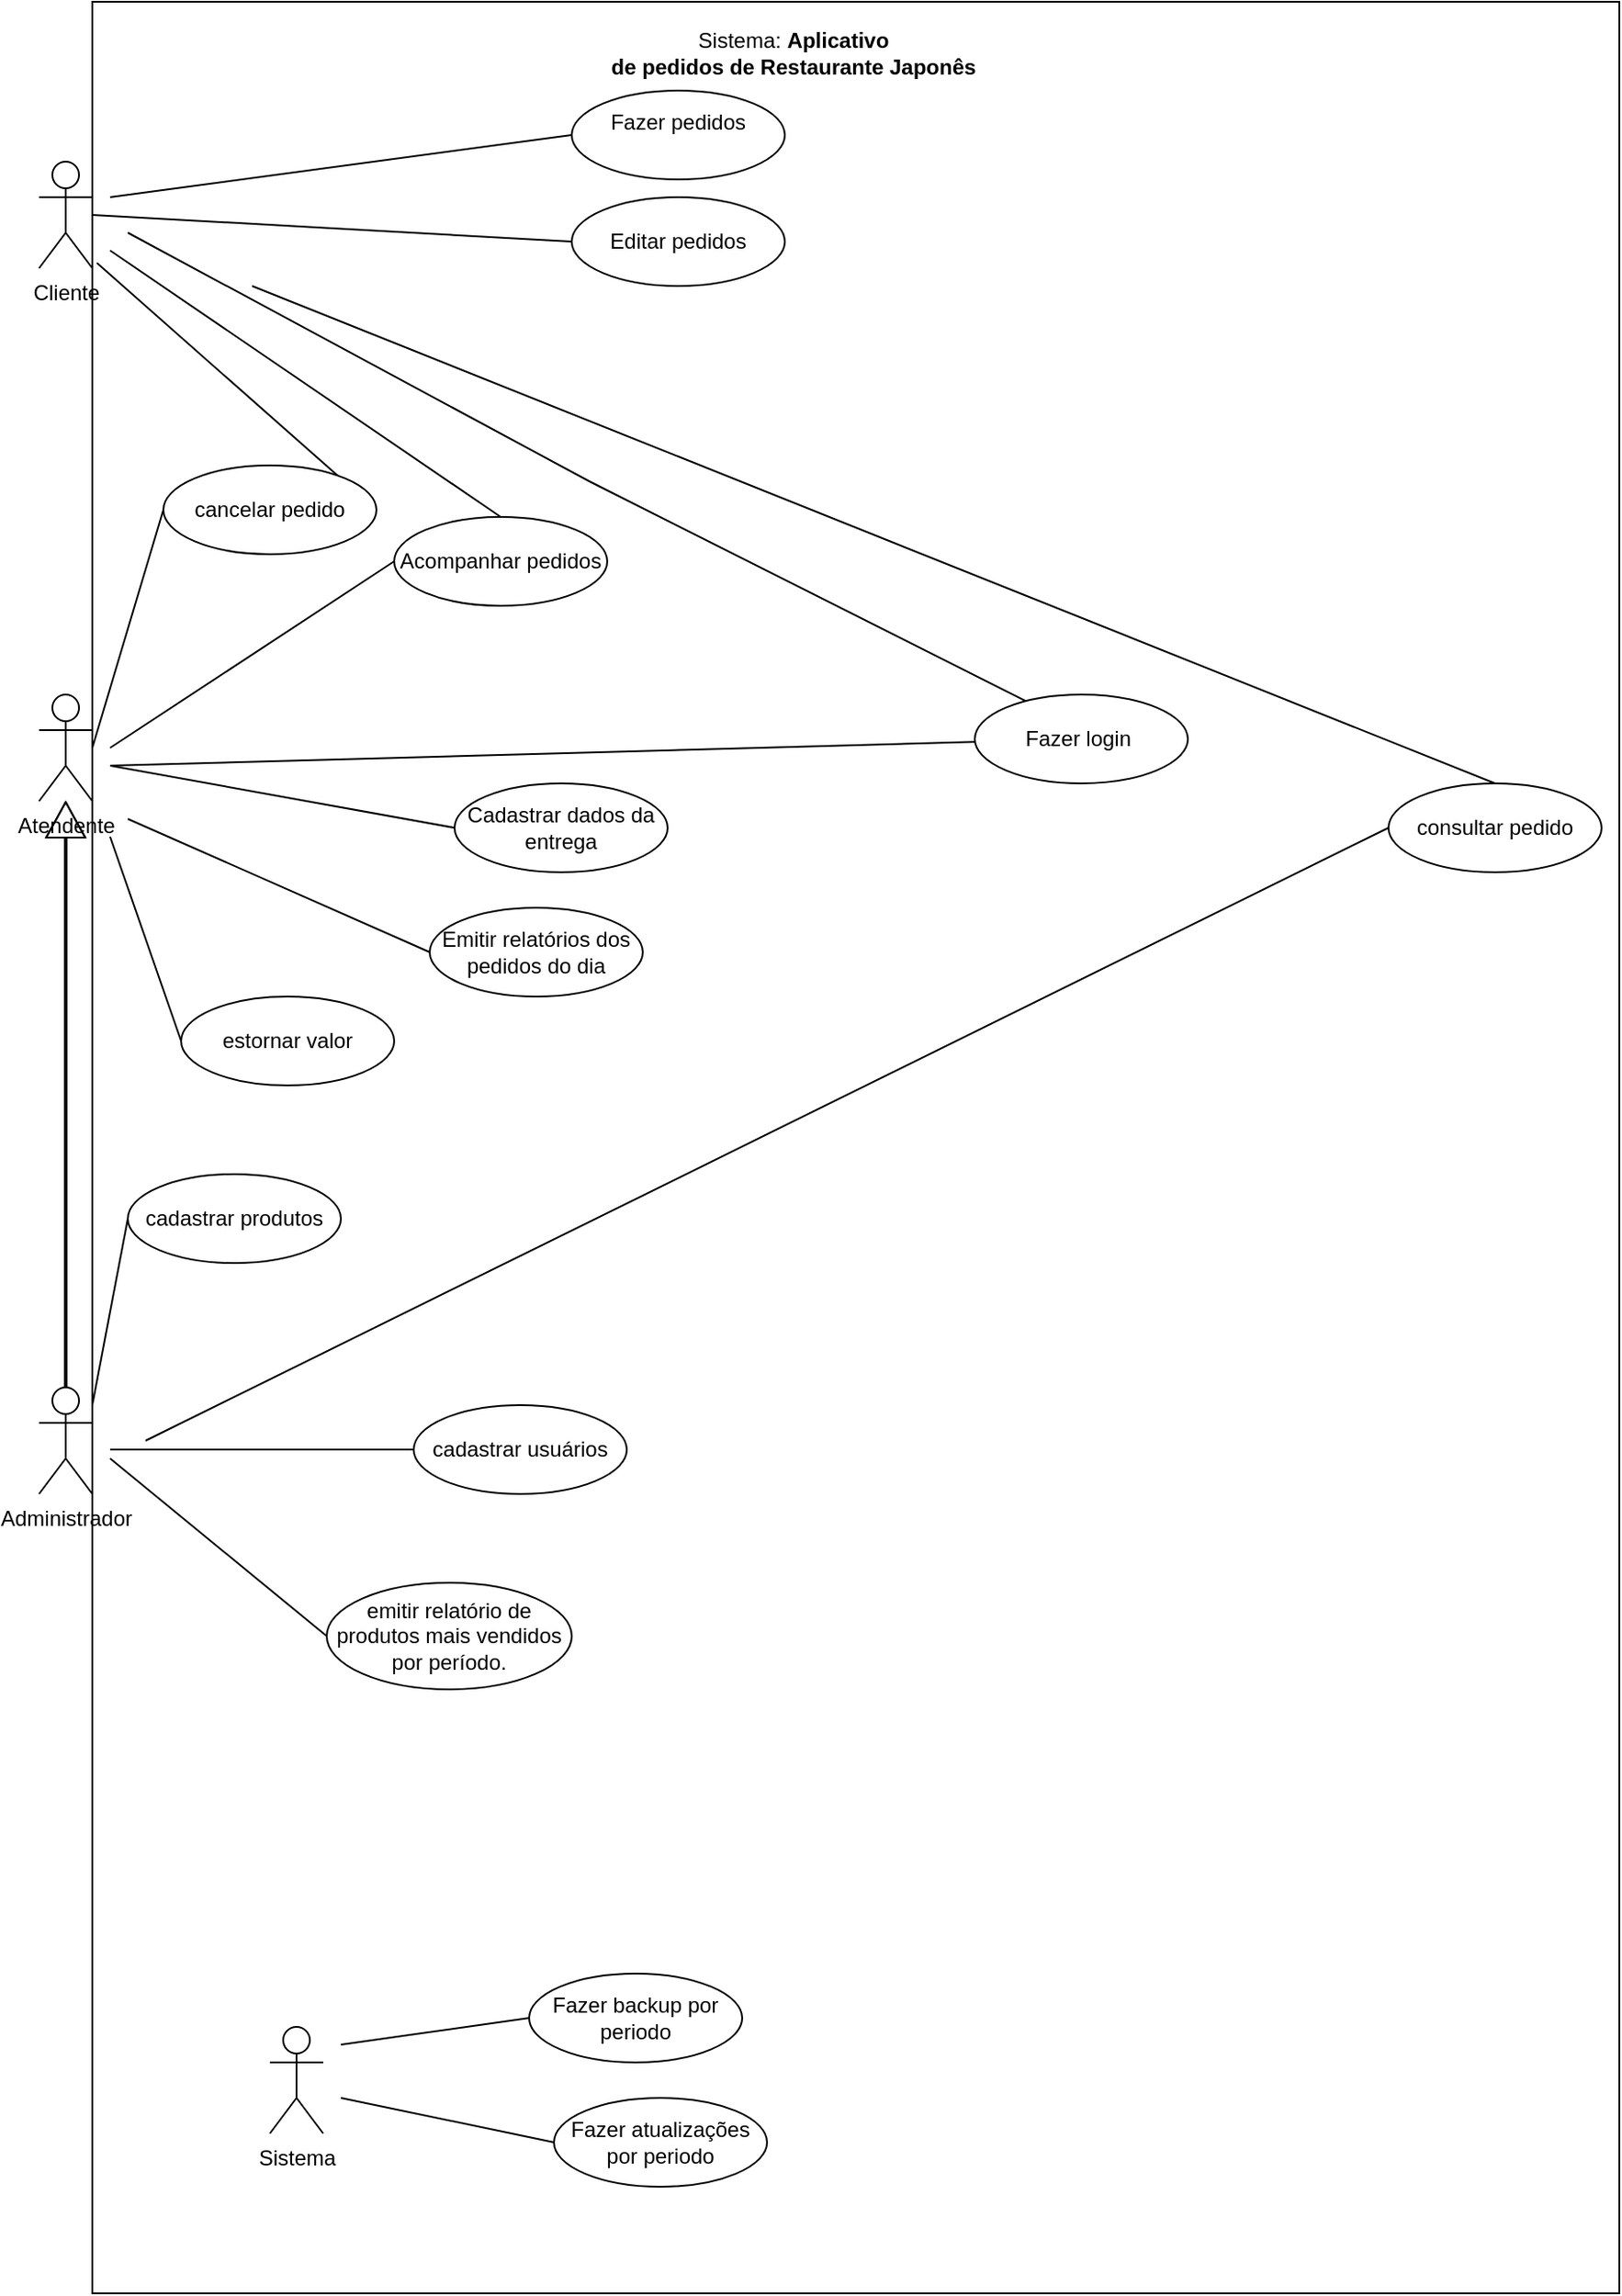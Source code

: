 <mxfile version="24.7.12">
  <diagram name="Página-1" id="_q74NZWc1-7zATT4xdqB">
    <mxGraphModel dx="1735" dy="2260" grid="1" gridSize="10" guides="1" tooltips="1" connect="1" arrows="1" fold="1" page="1" pageScale="1" pageWidth="827" pageHeight="1169" math="0" shadow="0">
      <root>
        <mxCell id="0" />
        <mxCell id="1" parent="0" />
        <mxCell id="xBt6hWzBmi_SaboUUG8H-1" value="" style="whiteSpace=wrap;html=1;" parent="1" vertex="1">
          <mxGeometry x="210" y="-920" width="860" height="1290" as="geometry" />
        </mxCell>
        <mxCell id="xBt6hWzBmi_SaboUUG8H-3" value="Cliente&lt;div&gt;&lt;br&gt;&lt;/div&gt;" style="shape=umlActor;verticalLabelPosition=bottom;verticalAlign=top;html=1;outlineConnect=0;" parent="1" vertex="1">
          <mxGeometry x="180" y="-830" width="30" height="60" as="geometry" />
        </mxCell>
        <mxCell id="xBt6hWzBmi_SaboUUG8H-4" value="Atendente&lt;div&gt;&lt;br&gt;&lt;/div&gt;" style="shape=umlActor;verticalLabelPosition=bottom;verticalAlign=top;html=1;outlineConnect=0;" parent="1" vertex="1">
          <mxGeometry x="180" y="-530" width="30" height="60" as="geometry" />
        </mxCell>
        <mxCell id="xBt6hWzBmi_SaboUUG8H-18" style="rounded=0;orthogonalLoop=1;jettySize=auto;html=1;shape=flexArrow;endWidth=20;endSize=6.33;width=1;" parent="1" source="xBt6hWzBmi_SaboUUG8H-5" target="xBt6hWzBmi_SaboUUG8H-4" edge="1">
          <mxGeometry relative="1" as="geometry">
            <Array as="points">
              <mxPoint x="195" y="-300" />
            </Array>
          </mxGeometry>
        </mxCell>
        <mxCell id="xBt6hWzBmi_SaboUUG8H-5" value="Administrador" style="shape=umlActor;verticalLabelPosition=bottom;verticalAlign=top;html=1;outlineConnect=0;" parent="1" vertex="1">
          <mxGeometry x="180" y="-140" width="30" height="60" as="geometry" />
        </mxCell>
        <mxCell id="xBt6hWzBmi_SaboUUG8H-19" value="" style="endArrow=none;html=1;rounded=0;entryX=0;entryY=0.5;entryDx=0;entryDy=0;" parent="1" target="xBt6hWzBmi_SaboUUG8H-21" edge="1">
          <mxGeometry width="50" height="50" relative="1" as="geometry">
            <mxPoint x="220" y="-810" as="sourcePoint" />
            <mxPoint x="300" y="-770" as="targetPoint" />
          </mxGeometry>
        </mxCell>
        <mxCell id="xBt6hWzBmi_SaboUUG8H-21" value="Fazer pedidos&lt;div&gt;&lt;br&gt;&lt;/div&gt;" style="ellipse;whiteSpace=wrap;html=1;" parent="1" vertex="1">
          <mxGeometry x="480" y="-870" width="120" height="50" as="geometry" />
        </mxCell>
        <mxCell id="xBt6hWzBmi_SaboUUG8H-22" value="" style="endArrow=none;html=1;rounded=0;entryX=0;entryY=0.5;entryDx=0;entryDy=0;" parent="1" target="xBt6hWzBmi_SaboUUG8H-23" edge="1">
          <mxGeometry width="50" height="50" relative="1" as="geometry">
            <mxPoint x="210" y="-800" as="sourcePoint" />
            <mxPoint x="390" y="-730" as="targetPoint" />
          </mxGeometry>
        </mxCell>
        <mxCell id="xBt6hWzBmi_SaboUUG8H-23" value="&lt;div&gt;Editar pedidos&lt;/div&gt;" style="ellipse;whiteSpace=wrap;html=1;" parent="1" vertex="1">
          <mxGeometry x="480" y="-810" width="120" height="50" as="geometry" />
        </mxCell>
        <mxCell id="xBt6hWzBmi_SaboUUG8H-24" value="" style="endArrow=none;html=1;rounded=0;entryX=0;entryY=0.5;entryDx=0;entryDy=0;" parent="1" target="xBt6hWzBmi_SaboUUG8H-25" edge="1">
          <mxGeometry width="50" height="50" relative="1" as="geometry">
            <mxPoint x="220" y="-500" as="sourcePoint" />
            <mxPoint x="490" y="-690" as="targetPoint" />
          </mxGeometry>
        </mxCell>
        <mxCell id="xBt6hWzBmi_SaboUUG8H-25" value="Acompanhar pedidos" style="ellipse;whiteSpace=wrap;html=1;" parent="1" vertex="1">
          <mxGeometry x="380" y="-630" width="120" height="50" as="geometry" />
        </mxCell>
        <mxCell id="xBt6hWzBmi_SaboUUG8H-34" value="&lt;span style=&quot;line-height: 119%; font-family: Arial, sans-serif;&quot;&gt;Cadastrar dados da entrega&lt;/span&gt;" style="ellipse;whiteSpace=wrap;html=1;" parent="1" vertex="1">
          <mxGeometry x="414" y="-480" width="120" height="50" as="geometry" />
        </mxCell>
        <mxCell id="xBt6hWzBmi_SaboUUG8H-36" value="&lt;span style=&quot;line-height: 119%; font-family: Arial, sans-serif;&quot;&gt;estornar valor&lt;/span&gt;" style="ellipse;whiteSpace=wrap;html=1;" parent="1" vertex="1">
          <mxGeometry x="260" y="-360" width="120" height="50" as="geometry" />
        </mxCell>
        <mxCell id="xBt6hWzBmi_SaboUUG8H-38" value="" style="endArrow=none;html=1;rounded=0;entryX=0;entryY=0.5;entryDx=0;entryDy=0;" parent="1" target="0f_d-WYVPS4kNK5-5Bo3-6" edge="1">
          <mxGeometry width="50" height="50" relative="1" as="geometry">
            <mxPoint x="210" y="-500" as="sourcePoint" />
            <mxPoint x="370" y="-485" as="targetPoint" />
          </mxGeometry>
        </mxCell>
        <mxCell id="xBt6hWzBmi_SaboUUG8H-39" value="" style="endArrow=none;html=1;rounded=0;entryX=0;entryY=0.5;entryDx=0;entryDy=0;" parent="1" target="xBt6hWzBmi_SaboUUG8H-34" edge="1">
          <mxGeometry width="50" height="50" relative="1" as="geometry">
            <mxPoint x="220" y="-490" as="sourcePoint" />
            <mxPoint x="490" y="-300" as="targetPoint" />
          </mxGeometry>
        </mxCell>
        <mxCell id="xBt6hWzBmi_SaboUUG8H-40" value="" style="endArrow=none;html=1;rounded=0;entryX=0;entryY=0.5;entryDx=0;entryDy=0;" parent="1" target="0f_d-WYVPS4kNK5-5Bo3-5" edge="1">
          <mxGeometry width="50" height="50" relative="1" as="geometry">
            <mxPoint x="230" y="-460" as="sourcePoint" />
            <mxPoint x="410" y="-300" as="targetPoint" />
          </mxGeometry>
        </mxCell>
        <mxCell id="xBt6hWzBmi_SaboUUG8H-41" value="" style="endArrow=none;html=1;rounded=0;entryX=0;entryY=0.5;entryDx=0;entryDy=0;" parent="1" target="xBt6hWzBmi_SaboUUG8H-36" edge="1">
          <mxGeometry width="50" height="50" relative="1" as="geometry">
            <mxPoint x="220" y="-450" as="sourcePoint" />
            <mxPoint x="490" y="-300" as="targetPoint" />
          </mxGeometry>
        </mxCell>
        <mxCell id="xBt6hWzBmi_SaboUUG8H-43" value="Sistema" style="shape=umlActor;verticalLabelPosition=bottom;verticalAlign=top;html=1;outlineConnect=0;" parent="1" vertex="1">
          <mxGeometry x="310" y="220" width="30" height="60" as="geometry" />
        </mxCell>
        <mxCell id="xBt6hWzBmi_SaboUUG8H-45" value="&lt;p style=&quot;margin-left:0cm;text-indent:0cm&quot; class=&quot;MsoNormal&quot;&gt;&lt;span style=&quot;line-height: 119%; font-family: Arial, sans-serif;&quot;&gt;cadastrar produtos&lt;/span&gt;&lt;br&gt;&lt;/p&gt;" style="ellipse;whiteSpace=wrap;html=1;" parent="1" vertex="1">
          <mxGeometry x="230" y="-260" width="120" height="50" as="geometry" />
        </mxCell>
        <mxCell id="xBt6hWzBmi_SaboUUG8H-46" value="&lt;p style=&quot;margin-left:0cm;text-indent:0cm&quot; class=&quot;MsoNormal&quot;&gt;&lt;span style=&quot;line-height: 119%; font-family: Arial, sans-serif;&quot;&gt;cadastrar usuários&lt;/span&gt;&lt;br&gt;&lt;/p&gt;" style="ellipse;whiteSpace=wrap;html=1;" parent="1" vertex="1">
          <mxGeometry x="391" y="-130" width="120" height="50" as="geometry" />
        </mxCell>
        <mxCell id="xBt6hWzBmi_SaboUUG8H-48" value="&lt;span style=&quot;line-height: 119%; font-family: Arial, sans-serif;&quot;&gt;emitir relatório de produtos mais vendidos por período.&lt;/span&gt;" style="ellipse;whiteSpace=wrap;html=1;" parent="1" vertex="1">
          <mxGeometry x="342" y="-30" width="138" height="60" as="geometry" />
        </mxCell>
        <mxCell id="xBt6hWzBmi_SaboUUG8H-51" value="" style="endArrow=none;html=1;rounded=0;entryX=0;entryY=0.5;entryDx=0;entryDy=0;" parent="1" target="xBt6hWzBmi_SaboUUG8H-45" edge="1">
          <mxGeometry width="50" height="50" relative="1" as="geometry">
            <mxPoint x="210" y="-130" as="sourcePoint" />
            <mxPoint x="490" y="40" as="targetPoint" />
          </mxGeometry>
        </mxCell>
        <mxCell id="xBt6hWzBmi_SaboUUG8H-52" value="" style="endArrow=none;html=1;rounded=0;entryX=0;entryY=0.5;entryDx=0;entryDy=0;" parent="1" target="xBt6hWzBmi_SaboUUG8H-46" edge="1">
          <mxGeometry width="50" height="50" relative="1" as="geometry">
            <mxPoint x="220" y="-105" as="sourcePoint" />
            <mxPoint x="490" y="40" as="targetPoint" />
          </mxGeometry>
        </mxCell>
        <mxCell id="xBt6hWzBmi_SaboUUG8H-54" value="" style="endArrow=none;html=1;rounded=0;entryX=0;entryY=0.5;entryDx=0;entryDy=0;" parent="1" target="xBt6hWzBmi_SaboUUG8H-48" edge="1">
          <mxGeometry width="50" height="50" relative="1" as="geometry">
            <mxPoint x="220" y="-100" as="sourcePoint" />
            <mxPoint x="490" y="40" as="targetPoint" />
          </mxGeometry>
        </mxCell>
        <mxCell id="xBt6hWzBmi_SaboUUG8H-56" value="&lt;p style=&quot;margin-left:0cm;text-indent:0cm&quot; class=&quot;MsoNormal&quot;&gt;&lt;font face=&quot;Arial, sans-serif&quot;&gt;Fazer backup por periodo&lt;/font&gt;&lt;/p&gt;" style="ellipse;whiteSpace=wrap;html=1;" parent="1" vertex="1">
          <mxGeometry x="456" y="190" width="120" height="50" as="geometry" />
        </mxCell>
        <mxCell id="xBt6hWzBmi_SaboUUG8H-57" value="&lt;p style=&quot;margin-left:0cm;text-indent:0cm&quot; class=&quot;MsoNormal&quot;&gt;&lt;font face=&quot;Arial, sans-serif&quot;&gt;Fazer atualizações por periodo&lt;/font&gt;&lt;/p&gt;" style="ellipse;whiteSpace=wrap;html=1;" parent="1" vertex="1">
          <mxGeometry x="470" y="260" width="120" height="50" as="geometry" />
        </mxCell>
        <mxCell id="xBt6hWzBmi_SaboUUG8H-58" value="" style="endArrow=none;html=1;rounded=0;entryX=0;entryY=0.5;entryDx=0;entryDy=0;" parent="1" target="xBt6hWzBmi_SaboUUG8H-56" edge="1">
          <mxGeometry width="50" height="50" relative="1" as="geometry">
            <mxPoint x="350" y="230" as="sourcePoint" />
            <mxPoint x="490" y="410" as="targetPoint" />
          </mxGeometry>
        </mxCell>
        <mxCell id="xBt6hWzBmi_SaboUUG8H-59" value="" style="endArrow=none;html=1;rounded=0;entryX=0;entryY=0.5;entryDx=0;entryDy=0;" parent="1" target="xBt6hWzBmi_SaboUUG8H-57" edge="1">
          <mxGeometry width="50" height="50" relative="1" as="geometry">
            <mxPoint x="350" y="260" as="sourcePoint" />
            <mxPoint x="490" y="410" as="targetPoint" />
          </mxGeometry>
        </mxCell>
        <mxCell id="xBt6hWzBmi_SaboUUG8H-62" value="Sistema:&amp;nbsp;&lt;b style=&quot;text-indent: 0cm; background-color: initial;&quot;&gt;&lt;span style=&quot;line-height: 107%;&quot;&gt;&lt;font face=&quot;Helvetica&quot; style=&quot;font-size: 12px;&quot;&gt;Aplicativo&lt;br&gt;de pedidos de Restaurante Japonês&lt;/font&gt;&lt;/span&gt;&lt;/b&gt;&lt;p style=&quot;margin: 0cm 0.3pt 1.35pt 0cm; text-indent: 0cm; line-height: 107%;&quot; align=&quot;center&quot; class=&quot;MsoNormal&quot;&gt;&lt;b&gt;&lt;span style=&quot;font-size:18.0pt;mso-bidi-font-size:11.0pt;line-height:&lt;br/&gt;107%;font-family:&amp;quot;Calibri&amp;quot;,sans-serif;mso-fareast-font-family:Calibri&quot;&gt; &lt;/span&gt;&lt;/b&gt;&lt;/p&gt;" style="text;html=1;align=center;verticalAlign=middle;whiteSpace=wrap;rounded=0;" parent="1" vertex="1">
          <mxGeometry x="490" y="-910" width="230" height="40" as="geometry" />
        </mxCell>
        <mxCell id="0f_d-WYVPS4kNK5-5Bo3-1" value="" style="endArrow=none;html=1;rounded=0;entryX=0.269;entryY=0.109;entryDx=0;entryDy=0;entryPerimeter=0;" edge="1" parent="1" target="0f_d-WYVPS4kNK5-5Bo3-59">
          <mxGeometry width="50" height="50" relative="1" as="geometry">
            <mxPoint x="230" y="-790" as="sourcePoint" />
            <mxPoint x="700" y="-550" as="targetPoint" />
            <Array as="points">
              <mxPoint x="490" y="-650" />
            </Array>
          </mxGeometry>
        </mxCell>
        <mxCell id="0f_d-WYVPS4kNK5-5Bo3-3" value="" style="endArrow=none;html=1;rounded=0;entryX=0.5;entryY=0;entryDx=0;entryDy=0;" edge="1" parent="1" target="xBt6hWzBmi_SaboUUG8H-25">
          <mxGeometry width="50" height="50" relative="1" as="geometry">
            <mxPoint x="220" y="-780" as="sourcePoint" />
            <mxPoint x="440" y="-590" as="targetPoint" />
          </mxGeometry>
        </mxCell>
        <mxCell id="0f_d-WYVPS4kNK5-5Bo3-4" value="" style="endArrow=none;html=1;rounded=0;entryX=1;entryY=0.5;entryDx=0;entryDy=0;exitX=0.003;exitY=0.114;exitDx=0;exitDy=0;exitPerimeter=0;" edge="1" parent="1" source="xBt6hWzBmi_SaboUUG8H-1" target="0f_d-WYVPS4kNK5-5Bo3-6">
          <mxGeometry width="50" height="50" relative="1" as="geometry">
            <mxPoint x="220" y="-740" as="sourcePoint" />
            <mxPoint x="440" y="-690" as="targetPoint" />
          </mxGeometry>
        </mxCell>
        <mxCell id="0f_d-WYVPS4kNK5-5Bo3-5" value="&lt;span style=&quot;line-height: 119%; font-family: Arial, sans-serif;&quot;&gt;&lt;font style=&quot;font-size: 12px;&quot;&gt;Emitir relatórios dos pedidos do dia&lt;/font&gt;&lt;/span&gt;" style="ellipse;whiteSpace=wrap;html=1;" vertex="1" parent="1">
          <mxGeometry x="400" y="-410" width="120" height="50" as="geometry" />
        </mxCell>
        <mxCell id="0f_d-WYVPS4kNK5-5Bo3-6" value="&lt;span style=&quot;line-height: 119%; font-family: Arial, sans-serif;&quot;&gt;cancelar pedido&lt;/span&gt;" style="ellipse;whiteSpace=wrap;html=1;" vertex="1" parent="1">
          <mxGeometry x="250" y="-659" width="120" height="50" as="geometry" />
        </mxCell>
        <mxCell id="0f_d-WYVPS4kNK5-5Bo3-59" value="Fazer login&amp;nbsp;" style="ellipse;whiteSpace=wrap;html=1;" vertex="1" parent="1">
          <mxGeometry x="707" y="-530" width="120" height="50" as="geometry" />
        </mxCell>
        <mxCell id="0f_d-WYVPS4kNK5-5Bo3-60" value="" style="endArrow=none;html=1;rounded=0;" edge="1" parent="1" target="0f_d-WYVPS4kNK5-5Bo3-59">
          <mxGeometry width="50" height="50" relative="1" as="geometry">
            <mxPoint x="220" y="-490" as="sourcePoint" />
            <mxPoint x="670" y="-360" as="targetPoint" />
          </mxGeometry>
        </mxCell>
        <mxCell id="0f_d-WYVPS4kNK5-5Bo3-62" value="" style="endArrow=none;html=1;rounded=0;entryX=0;entryY=0.5;entryDx=0;entryDy=0;" edge="1" parent="1" target="0f_d-WYVPS4kNK5-5Bo3-63">
          <mxGeometry width="50" height="50" relative="1" as="geometry">
            <mxPoint x="240" y="-110" as="sourcePoint" />
            <mxPoint x="670" y="-360" as="targetPoint" />
          </mxGeometry>
        </mxCell>
        <mxCell id="0f_d-WYVPS4kNK5-5Bo3-63" value="consultar pedido" style="ellipse;whiteSpace=wrap;html=1;" vertex="1" parent="1">
          <mxGeometry x="940" y="-480" width="120" height="50" as="geometry" />
        </mxCell>
        <mxCell id="0f_d-WYVPS4kNK5-5Bo3-65" value="" style="endArrow=none;html=1;rounded=0;entryX=0.5;entryY=0;entryDx=0;entryDy=0;" edge="1" parent="1" target="0f_d-WYVPS4kNK5-5Bo3-63">
          <mxGeometry width="50" height="50" relative="1" as="geometry">
            <mxPoint x="300" y="-760" as="sourcePoint" />
            <mxPoint x="670" y="-380" as="targetPoint" />
          </mxGeometry>
        </mxCell>
      </root>
    </mxGraphModel>
  </diagram>
</mxfile>
